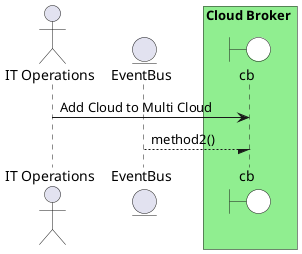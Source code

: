 @startuml

actor "IT Operations"


entity EventBus

box Cloud Broker #lightgreen
    boundary cb #white
end box



"IT Operations" -> cb: Add Cloud to Multi Cloud




EventBus --/ cb : method2()
@enduml
